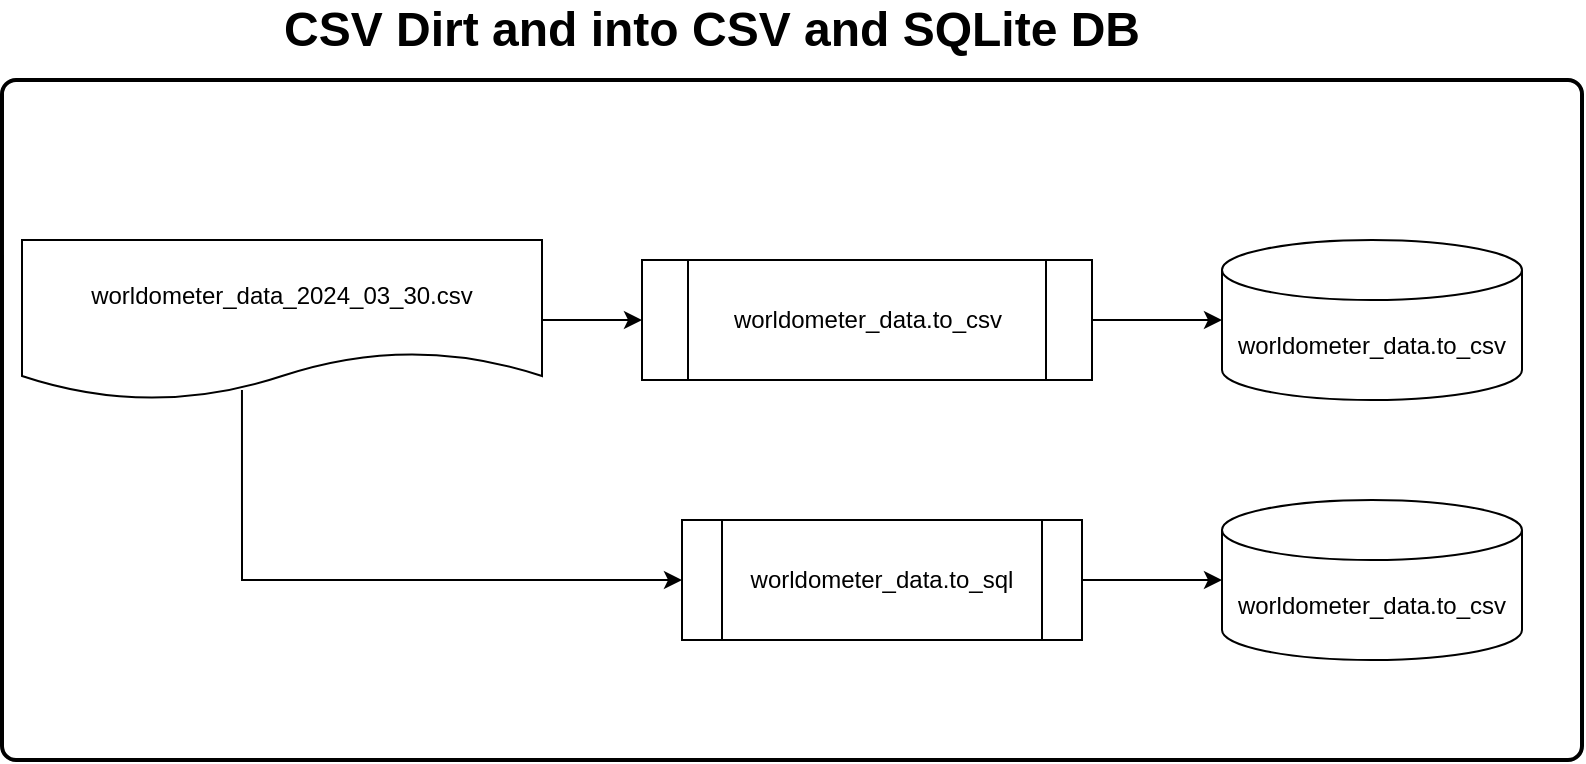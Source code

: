 <mxfile version="24.2.2" type="github" pages="2">
  <diagram name="CSV Dirt and into CSV and SQLite DB" id="AW_H_GtnJ6_vbwVo9-qZ">
    <mxGraphModel dx="2154" dy="998" grid="1" gridSize="10" guides="1" tooltips="1" connect="1" arrows="1" fold="1" page="1" pageScale="1" pageWidth="850" pageHeight="1100" math="0" shadow="0">
      <root>
        <mxCell id="0" />
        <mxCell id="1" parent="0" />
        <UserObject label="" id="Pv2zGZAQqOllGv32fEoh-6">
          <mxCell style="rounded=1;whiteSpace=wrap;html=1;absoluteArcSize=1;arcSize=14;strokeWidth=2;" vertex="1" parent="1">
            <mxGeometry x="20" y="280" width="790" height="340" as="geometry" />
          </mxCell>
        </UserObject>
        <mxCell id="Pv2zGZAQqOllGv32fEoh-4" style="edgeStyle=orthogonalEdgeStyle;rounded=0;orthogonalLoop=1;jettySize=auto;html=1;entryX=0;entryY=0.5;entryDx=0;entryDy=0;" edge="1" parent="1" source="Pv2zGZAQqOllGv32fEoh-1" target="Pv2zGZAQqOllGv32fEoh-2">
          <mxGeometry relative="1" as="geometry" />
        </mxCell>
        <mxCell id="s5KdsTl6v5uL7ldmR7hH-5" style="edgeStyle=orthogonalEdgeStyle;rounded=0;orthogonalLoop=1;jettySize=auto;html=1;entryX=0;entryY=0.5;entryDx=0;entryDy=0;exitX=0.423;exitY=0.938;exitDx=0;exitDy=0;exitPerimeter=0;" edge="1" parent="1" source="Pv2zGZAQqOllGv32fEoh-1" target="s5KdsTl6v5uL7ldmR7hH-4">
          <mxGeometry relative="1" as="geometry">
            <Array as="points">
              <mxPoint x="140" y="530" />
            </Array>
          </mxGeometry>
        </mxCell>
        <UserObject label="worldometer_data_2024_03_30.csv" id="Pv2zGZAQqOllGv32fEoh-1">
          <mxCell style="shape=document;whiteSpace=wrap;html=1;boundedLbl=1;" vertex="1" parent="1">
            <mxGeometry x="30" y="360" width="260" height="80" as="geometry" />
          </mxCell>
        </UserObject>
        <mxCell id="Pv2zGZAQqOllGv32fEoh-5" style="edgeStyle=orthogonalEdgeStyle;rounded=0;orthogonalLoop=1;jettySize=auto;html=1;" edge="1" parent="1" source="Pv2zGZAQqOllGv32fEoh-2" target="Pv2zGZAQqOllGv32fEoh-3">
          <mxGeometry relative="1" as="geometry" />
        </mxCell>
        <UserObject label="worldometer_data.to_csv" link="CSV into SQLite.ipynb" id="Pv2zGZAQqOllGv32fEoh-2">
          <mxCell style="shape=process;whiteSpace=wrap;html=1;backgroundOutline=1;" vertex="1" parent="1">
            <mxGeometry x="340" y="370" width="225" height="60" as="geometry" />
          </mxCell>
        </UserObject>
        <UserObject label="worldometer_data.to_csv" link="CSV into SQLite.ipynb" id="Pv2zGZAQqOllGv32fEoh-3">
          <mxCell style="shape=cylinder3;whiteSpace=wrap;html=1;boundedLbl=1;backgroundOutline=1;size=15;" vertex="1" parent="1">
            <mxGeometry x="630" y="360" width="150" height="80" as="geometry" />
          </mxCell>
        </UserObject>
        <mxCell id="Pv2zGZAQqOllGv32fEoh-7" value="&lt;font style=&quot;font-size: 24px;&quot;&gt;CSV Dirt and into CSV and SQLite DB&lt;/font&gt;" style="text;html=1;align=center;verticalAlign=middle;whiteSpace=wrap;rounded=0;fontStyle=1" vertex="1" parent="1">
          <mxGeometry x="30" y="240" width="690" height="30" as="geometry" />
        </mxCell>
        <UserObject label="worldometer_data.to_csv" link="CSV into SQLite.ipynb" id="s5KdsTl6v5uL7ldmR7hH-1">
          <mxCell style="shape=cylinder3;whiteSpace=wrap;html=1;boundedLbl=1;backgroundOutline=1;size=15;" vertex="1" parent="1">
            <mxGeometry x="630" y="490" width="150" height="80" as="geometry" />
          </mxCell>
        </UserObject>
        <mxCell id="s5KdsTl6v5uL7ldmR7hH-2" style="edgeStyle=orthogonalEdgeStyle;rounded=0;orthogonalLoop=1;jettySize=auto;html=1;entryX=0;entryY=0.5;entryDx=0;entryDy=0;entryPerimeter=0;" edge="1" parent="1" source="s5KdsTl6v5uL7ldmR7hH-4" target="s5KdsTl6v5uL7ldmR7hH-1">
          <mxGeometry relative="1" as="geometry" />
        </mxCell>
        <mxCell id="s5KdsTl6v5uL7ldmR7hH-4" value="worldometer_data.to_sql" style="shape=process;whiteSpace=wrap;html=1;backgroundOutline=1;" vertex="1" parent="1">
          <mxGeometry x="360" y="500" width="200" height="60" as="geometry" />
        </mxCell>
      </root>
    </mxGraphModel>
  </diagram>
  <diagram id="2CehripvMXQVhCbDmMj8" name="COVID_worldometer_data.ipynb">
    <mxGraphModel dx="2154" dy="998" grid="1" gridSize="10" guides="1" tooltips="1" connect="1" arrows="1" fold="1" page="1" pageScale="1" pageWidth="850" pageHeight="1100" math="0" shadow="0">
      <root>
        <mxCell id="0" />
        <mxCell id="1" parent="0" />
        <UserObject label="" id="Iwcq5BdHXTW2Z3bre0ay-1">
          <mxCell style="rounded=1;whiteSpace=wrap;html=1;absoluteArcSize=1;arcSize=14;strokeWidth=2;" vertex="1" parent="1">
            <mxGeometry x="20" y="280" width="790" height="200" as="geometry" />
          </mxCell>
        </UserObject>
        <mxCell id="Iwcq5BdHXTW2Z3bre0ay-2" style="edgeStyle=orthogonalEdgeStyle;rounded=0;orthogonalLoop=1;jettySize=auto;html=1;entryX=0;entryY=0.5;entryDx=0;entryDy=0;" edge="1" parent="1" source="Iwcq5BdHXTW2Z3bre0ay-3" target="Iwcq5BdHXTW2Z3bre0ay-5">
          <mxGeometry relative="1" as="geometry" />
        </mxCell>
        <UserObject label="worldometer_data.csv" id="Iwcq5BdHXTW2Z3bre0ay-3">
          <mxCell style="shape=document;whiteSpace=wrap;html=1;boundedLbl=1;" vertex="1" parent="1">
            <mxGeometry x="30" y="360" width="260" height="80" as="geometry" />
          </mxCell>
        </UserObject>
        <mxCell id="Iwcq5BdHXTW2Z3bre0ay-4" style="edgeStyle=orthogonalEdgeStyle;rounded=0;orthogonalLoop=1;jettySize=auto;html=1;" edge="1" parent="1" source="Iwcq5BdHXTW2Z3bre0ay-5" target="Iwcq5BdHXTW2Z3bre0ay-6">
          <mxGeometry relative="1" as="geometry" />
        </mxCell>
        <UserObject label="COVID_worldometer_data.ipynb" link="CSV into SQLite.ipynb" id="Iwcq5BdHXTW2Z3bre0ay-5">
          <mxCell style="shape=process;whiteSpace=wrap;html=1;backgroundOutline=1;" vertex="1" parent="1">
            <mxGeometry x="340" y="370" width="260" height="60" as="geometry" />
          </mxCell>
        </UserObject>
        <UserObject label="COVID.db" link="CSV into SQLite.ipynb" id="Iwcq5BdHXTW2Z3bre0ay-6">
          <mxCell style="shape=cylinder3;whiteSpace=wrap;html=1;boundedLbl=1;backgroundOutline=1;size=15;" vertex="1" parent="1">
            <mxGeometry x="670" y="360" width="100" height="80" as="geometry" />
          </mxCell>
        </UserObject>
        <mxCell id="ujip9tZ_zfOCsZxb8uiM-1" value="&lt;font style=&quot;font-size: 24px;&quot;&gt;COVID_worldometer_data.ipynb&lt;/font&gt;" style="text;html=1;align=center;verticalAlign=middle;whiteSpace=wrap;rounded=0;fontStyle=1" vertex="1" parent="1">
          <mxGeometry x="30" y="240" width="690" height="30" as="geometry" />
        </mxCell>
      </root>
    </mxGraphModel>
  </diagram>
</mxfile>
